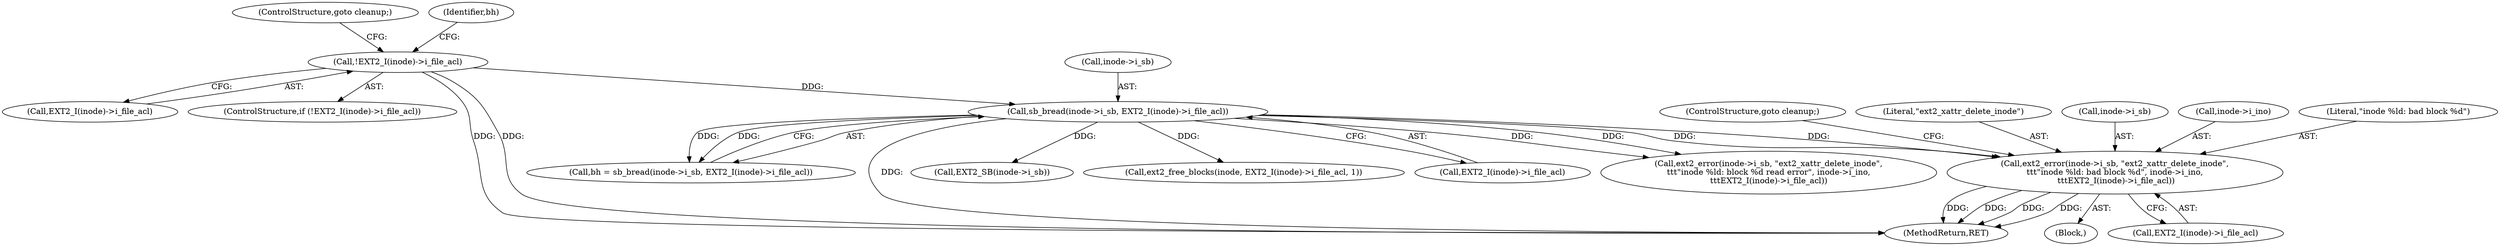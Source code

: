 digraph "0_linux_be0726d33cb8f411945884664924bed3cb8c70ee_6@pointer" {
"1000174" [label="(Call,ext2_error(inode->i_sb, \"ext2_xattr_delete_inode\",\n\t\t\t\"inode %ld: bad block %d\", inode->i_ino,\n \t\t\tEXT2_I(inode)->i_file_acl))"];
"1000123" [label="(Call,sb_bread(inode->i_sb, EXT2_I(inode)->i_file_acl))"];
"1000115" [label="(Call,!EXT2_I(inode)->i_file_acl)"];
"1000209" [label="(Call,EXT2_SB(inode->i_sb))"];
"1000173" [label="(Block,)"];
"1000116" [label="(Call,EXT2_I(inode)->i_file_acl)"];
"1000124" [label="(Call,inode->i_sb)"];
"1000114" [label="(ControlStructure,if (!EXT2_I(inode)->i_file_acl))"];
"1000218" [label="(Call,ext2_free_blocks(inode, EXT2_I(inode)->i_file_acl, 1))"];
"1000123" [label="(Call,sb_bread(inode->i_sb, EXT2_I(inode)->i_file_acl))"];
"1000115" [label="(Call,!EXT2_I(inode)->i_file_acl)"];
"1000174" [label="(Call,ext2_error(inode->i_sb, \"ext2_xattr_delete_inode\",\n\t\t\t\"inode %ld: bad block %d\", inode->i_ino,\n \t\t\tEXT2_I(inode)->i_file_acl))"];
"1000120" [label="(ControlStructure,goto cleanup;)"];
"1000187" [label="(ControlStructure,goto cleanup;)"];
"1000127" [label="(Call,EXT2_I(inode)->i_file_acl)"];
"1000183" [label="(Call,EXT2_I(inode)->i_file_acl)"];
"1000178" [label="(Literal,\"ext2_xattr_delete_inode\")"];
"1000135" [label="(Call,ext2_error(inode->i_sb, \"ext2_xattr_delete_inode\",\n\t\t\t\"inode %ld: block %d read error\", inode->i_ino,\n\t\t\tEXT2_I(inode)->i_file_acl))"];
"1000121" [label="(Call,bh = sb_bread(inode->i_sb, EXT2_I(inode)->i_file_acl))"];
"1000175" [label="(Call,inode->i_sb)"];
"1000180" [label="(Call,inode->i_ino)"];
"1000122" [label="(Identifier,bh)"];
"1000179" [label="(Literal,\"inode %ld: bad block %d\")"];
"1000276" [label="(MethodReturn,RET)"];
"1000174" -> "1000173"  [label="AST: "];
"1000174" -> "1000183"  [label="CFG: "];
"1000175" -> "1000174"  [label="AST: "];
"1000178" -> "1000174"  [label="AST: "];
"1000179" -> "1000174"  [label="AST: "];
"1000180" -> "1000174"  [label="AST: "];
"1000183" -> "1000174"  [label="AST: "];
"1000187" -> "1000174"  [label="CFG: "];
"1000174" -> "1000276"  [label="DDG: "];
"1000174" -> "1000276"  [label="DDG: "];
"1000174" -> "1000276"  [label="DDG: "];
"1000174" -> "1000276"  [label="DDG: "];
"1000123" -> "1000174"  [label="DDG: "];
"1000123" -> "1000174"  [label="DDG: "];
"1000123" -> "1000121"  [label="AST: "];
"1000123" -> "1000127"  [label="CFG: "];
"1000124" -> "1000123"  [label="AST: "];
"1000127" -> "1000123"  [label="AST: "];
"1000121" -> "1000123"  [label="CFG: "];
"1000123" -> "1000276"  [label="DDG: "];
"1000123" -> "1000121"  [label="DDG: "];
"1000123" -> "1000121"  [label="DDG: "];
"1000115" -> "1000123"  [label="DDG: "];
"1000123" -> "1000135"  [label="DDG: "];
"1000123" -> "1000135"  [label="DDG: "];
"1000123" -> "1000209"  [label="DDG: "];
"1000123" -> "1000218"  [label="DDG: "];
"1000115" -> "1000114"  [label="AST: "];
"1000115" -> "1000116"  [label="CFG: "];
"1000116" -> "1000115"  [label="AST: "];
"1000120" -> "1000115"  [label="CFG: "];
"1000122" -> "1000115"  [label="CFG: "];
"1000115" -> "1000276"  [label="DDG: "];
"1000115" -> "1000276"  [label="DDG: "];
}
